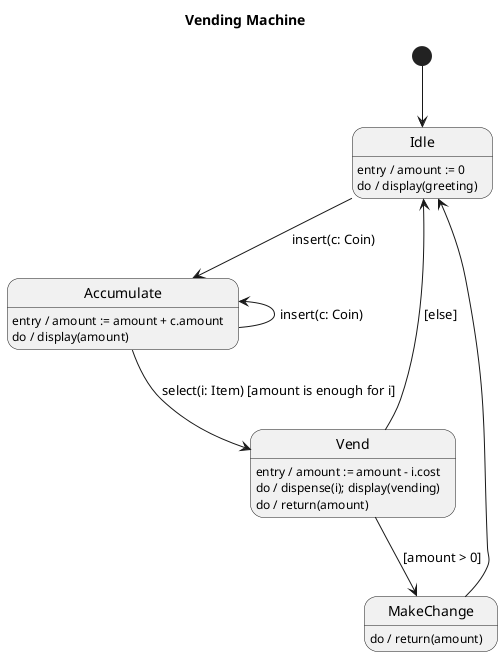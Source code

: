 @startuml

' page 249
title Vending Machine

[*] --> Idle
Idle : entry / amount := 0
Idle : do / display(greeting)

Idle -down-> Accumulate : insert(c: Coin)
Accumulate : entry / amount := amount + c.amount
Accumulate : do / display(amount)

Accumulate <- Accumulate : insert(c: Coin)

Accumulate -down-> Vend : select(i: Item) [amount is enough for i]
Vend : entry / amount := amount - i.cost
Vend : do / dispense(i); display(vending)
Vend : do / return(amount)

Vend --> MakeChange : [amount > 0]
MakeChange : do / return(amount)

Vend -up-> Idle : [else]
MakeChange -up-> Idle

@enduml
